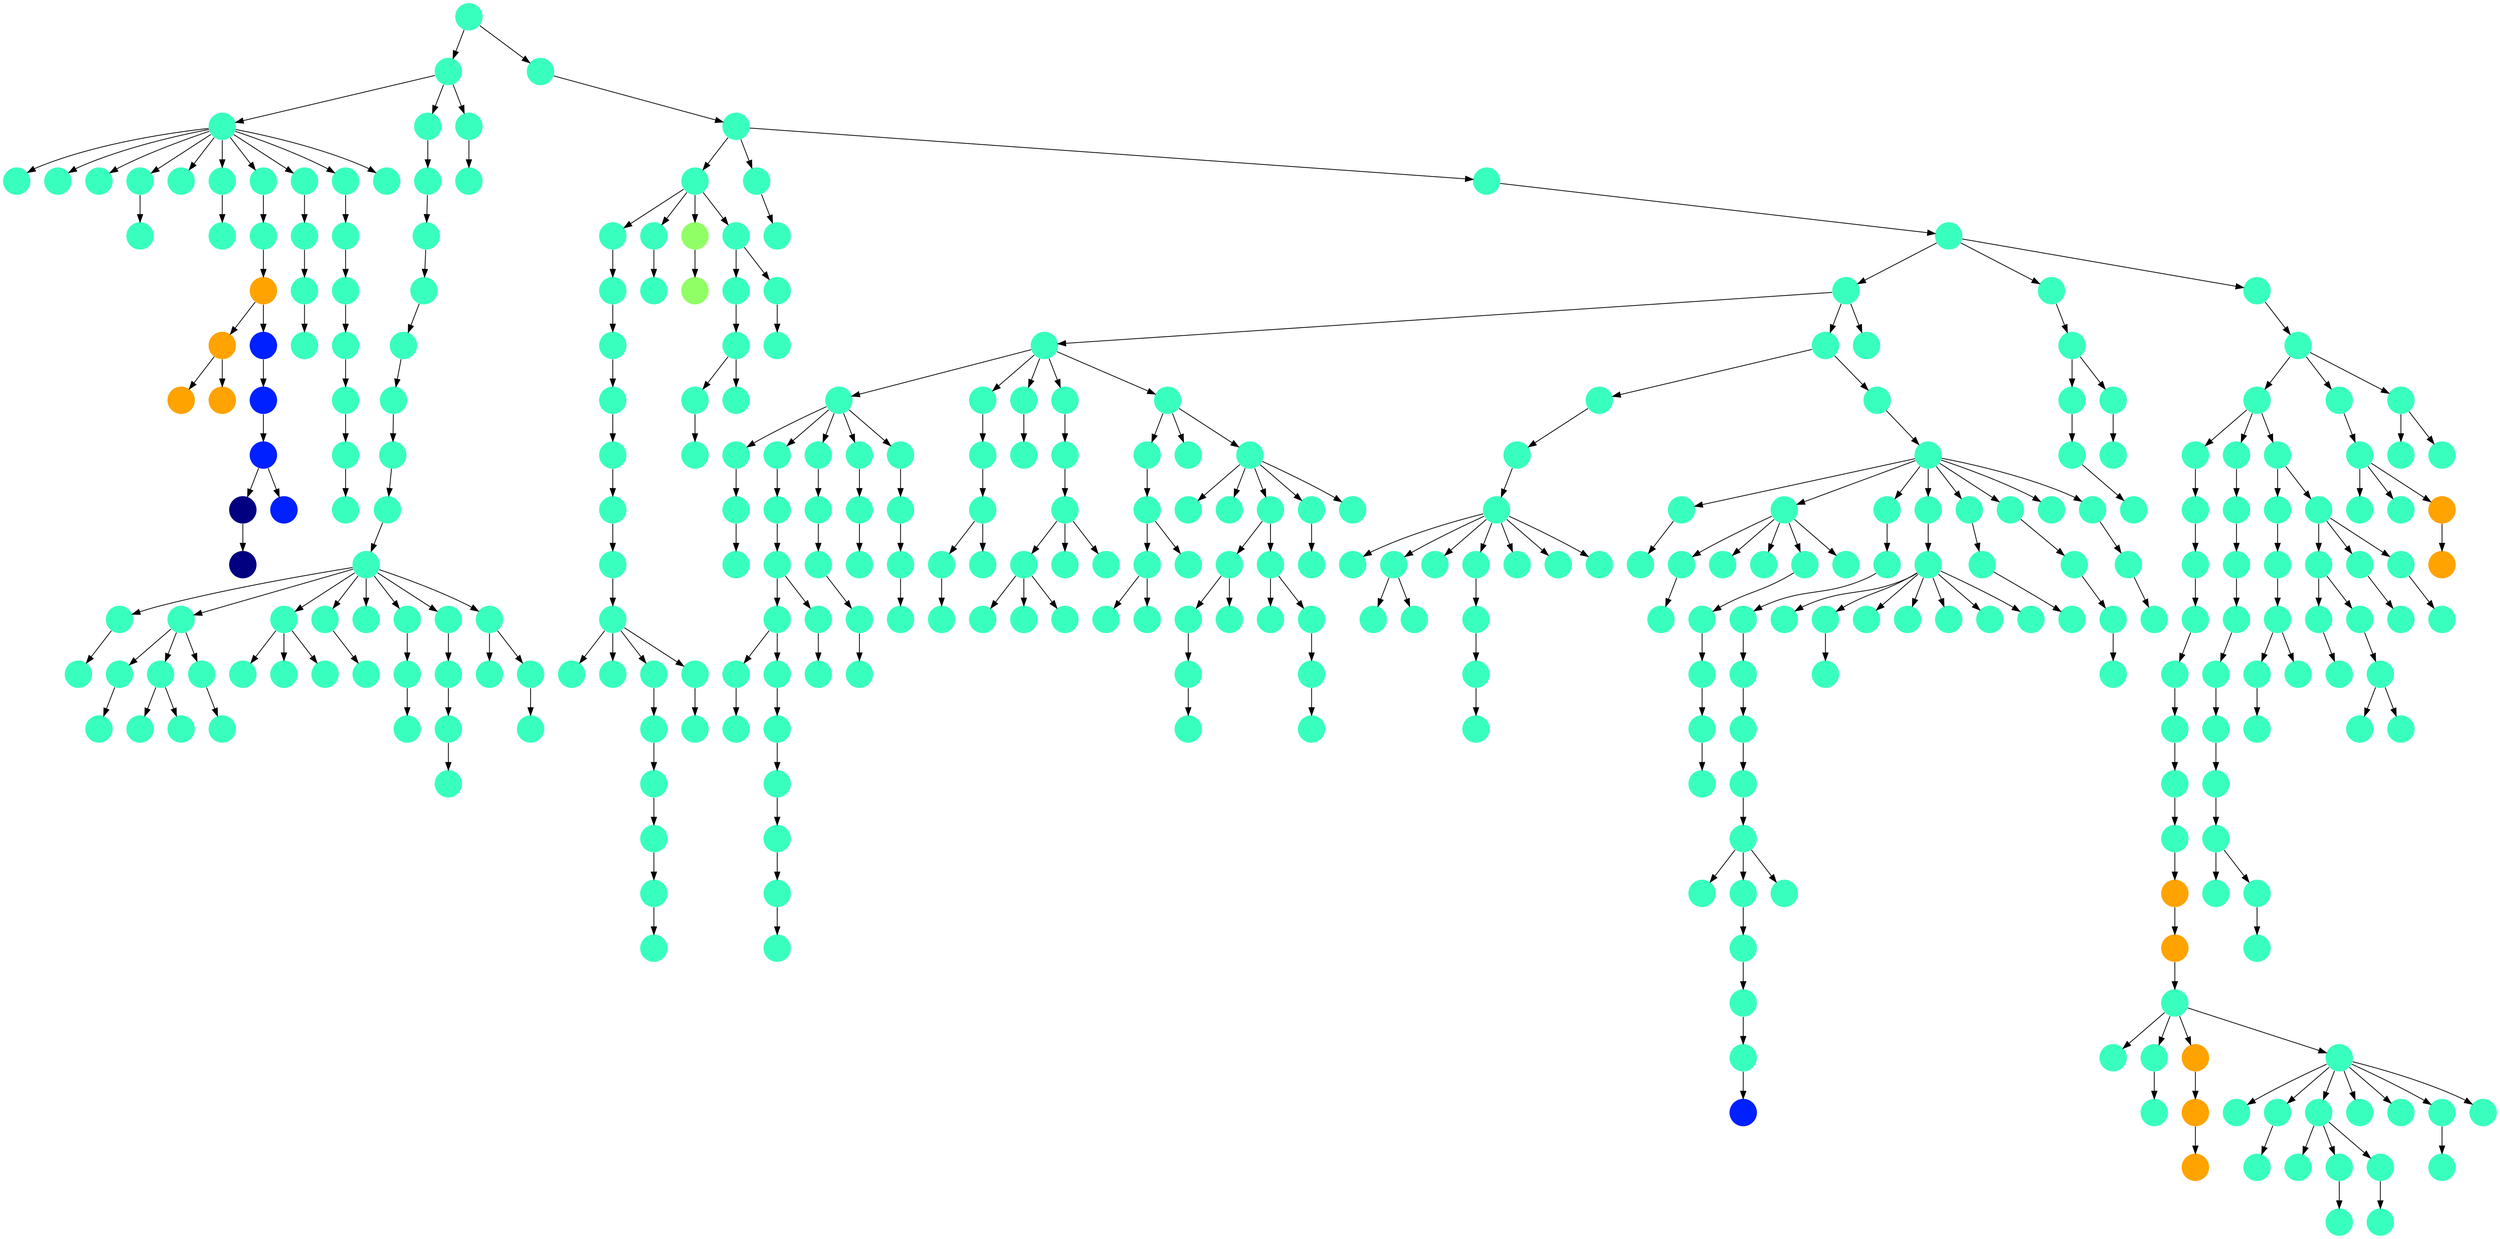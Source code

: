 digraph{
0 [tooltip = "K", penwidth = 0, style = filled, fillcolor = "#39ffbe", shape = circle, label = ""]
1 [tooltip = "K", penwidth = 0, style = filled, fillcolor = "#39ffbe", shape = circle, label = ""]
2 [tooltip = "K", penwidth = 0, style = filled, fillcolor = "#39ffbe", shape = circle, label = ""]
3 [tooltip = "K", penwidth = 0, style = filled, fillcolor = "#39ffbe", shape = circle, label = ""]
4 [tooltip = "K", penwidth = 0, style = filled, fillcolor = "#39ffbe", shape = circle, label = ""]
5 [tooltip = "K", penwidth = 0, style = filled, fillcolor = "#39ffbe", shape = circle, label = ""]
6 [tooltip = "K", penwidth = 0, style = filled, fillcolor = "#39ffbe", shape = circle, label = ""]
7 [tooltip = "K", penwidth = 0, style = filled, fillcolor = "#39ffbe", shape = circle, label = ""]
8 [tooltip = "K", penwidth = 0, style = filled, fillcolor = "#39ffbe", shape = circle, label = ""]
9 [tooltip = "K", penwidth = 0, style = filled, fillcolor = "#39ffbe", shape = circle, label = ""]
10 [tooltip = "K", penwidth = 0, style = filled, fillcolor = "#39ffbe", shape = circle, label = ""]
11 [tooltip = "K", penwidth = 0, style = filled, fillcolor = "#39ffbe", shape = circle, label = ""]
12 [tooltip = "K", penwidth = 0, style = filled, fillcolor = "#39ffbe", shape = circle, label = ""]
13 [tooltip = "K", penwidth = 0, style = filled, fillcolor = "#39ffbe", shape = circle, label = ""]
14 [tooltip = "K", penwidth = 0, style = filled, fillcolor = "#39ffbe", shape = circle, label = ""]
15 [tooltip = "K", penwidth = 0, style = filled, fillcolor = "#39ffbe", shape = circle, label = ""]
16 [tooltip = "K", penwidth = 0, style = filled, fillcolor = "#39ffbe", shape = circle, label = ""]
17 [tooltip = "K", penwidth = 0, style = filled, fillcolor = "#39ffbe", shape = circle, label = ""]
18 [tooltip = "K", penwidth = 0, style = filled, fillcolor = "#39ffbe", shape = circle, label = ""]
19 [tooltip = "K", penwidth = 0, style = filled, fillcolor = "#39ffbe", shape = circle, label = ""]
20 [tooltip = "K", penwidth = 0, style = filled, fillcolor = "#39ffbe", shape = circle, label = ""]
21 [tooltip = "K", penwidth = 0, style = filled, fillcolor = "#39ffbe", shape = circle, label = ""]
22 [tooltip = "K", penwidth = 0, style = filled, fillcolor = "#39ffbe", shape = circle, label = ""]
23 [tooltip = "K", penwidth = 0, style = filled, fillcolor = "#39ffbe", shape = circle, label = ""]
24 [tooltip = "K", penwidth = 0, style = filled, fillcolor = "#39ffbe", shape = circle, label = ""]
25 [tooltip = "K", penwidth = 0, style = filled, fillcolor = "#39ffbe", shape = circle, label = ""]
26 [tooltip = "K", penwidth = 0, style = filled, fillcolor = "#39ffbe", shape = circle, label = ""]
27 [tooltip = "K", penwidth = 0, style = filled, fillcolor = "#39ffbe", shape = circle, label = ""]
28 [tooltip = "K", penwidth = 0, style = filled, fillcolor = "#39ffbe", shape = circle, label = ""]
29 [tooltip = "K", penwidth = 0, style = filled, fillcolor = "#39ffbe", shape = circle, label = ""]
30 [tooltip = "K", penwidth = 0, style = filled, fillcolor = "#39ffbe", shape = circle, label = ""]
31 [tooltip = "K", penwidth = 0, style = filled, fillcolor = "#39ffbe", shape = circle, label = ""]
32 [tooltip = "K", penwidth = 0, style = filled, fillcolor = "#39ffbe", shape = circle, label = ""]
33 [tooltip = "K", penwidth = 0, style = filled, fillcolor = "#39ffbe", shape = circle, label = ""]
34 [tooltip = "K", penwidth = 0, style = filled, fillcolor = "#39ffbe", shape = circle, label = ""]
35 [tooltip = "K", penwidth = 0, style = filled, fillcolor = "#39ffbe", shape = circle, label = ""]
36 [tooltip = "K", penwidth = 0, style = filled, fillcolor = "#39ffbe", shape = circle, label = ""]
37 [tooltip = "K", penwidth = 0, style = filled, fillcolor = "#39ffbe", shape = circle, label = ""]
38 [tooltip = "K", penwidth = 0, style = filled, fillcolor = "#39ffbe", shape = circle, label = ""]
39 [tooltip = "K", penwidth = 0, style = filled, fillcolor = "#39ffbe", shape = circle, label = ""]
40 [tooltip = "K", penwidth = 0, style = filled, fillcolor = "#39ffbe", shape = circle, label = ""]
41 [tooltip = "K", penwidth = 0, style = filled, fillcolor = "#39ffbe", shape = circle, label = ""]
42 [tooltip = "K", penwidth = 0, style = filled, fillcolor = "#39ffbe", shape = circle, label = ""]
43 [tooltip = "K", penwidth = 0, style = filled, fillcolor = "#39ffbe", shape = circle, label = ""]
44 [tooltip = "K", penwidth = 0, style = filled, fillcolor = "#39ffbe", shape = circle, label = ""]
45 [tooltip = "K", penwidth = 0, style = filled, fillcolor = "#39ffbe", shape = circle, label = ""]
46 [tooltip = "K", penwidth = 0, style = filled, fillcolor = "#39ffbe", shape = circle, label = ""]
47 [tooltip = "K", penwidth = 0, style = filled, fillcolor = "#39ffbe", shape = circle, label = ""]
48 [tooltip = "K", penwidth = 0, style = filled, fillcolor = "#39ffbe", shape = circle, label = ""]
49 [tooltip = "K", penwidth = 0, style = filled, fillcolor = "#39ffbe", shape = circle, label = ""]
50 [tooltip = "K", penwidth = 0, style = filled, fillcolor = "#39ffbe", shape = circle, label = ""]
51 [tooltip = "K", penwidth = 0, style = filled, fillcolor = "#39ffbe", shape = circle, label = ""]
52 [tooltip = "K", penwidth = 0, style = filled, fillcolor = "#39ffbe", shape = circle, label = ""]
53 [tooltip = "K", penwidth = 0, style = filled, fillcolor = "#39ffbe", shape = circle, label = ""]
54 [tooltip = "K", penwidth = 0, style = filled, fillcolor = "#39ffbe", shape = circle, label = ""]
55 [tooltip = "K", penwidth = 0, style = filled, fillcolor = "#39ffbe", shape = circle, label = ""]
56 [tooltip = "K", penwidth = 0, style = filled, fillcolor = "#39ffbe", shape = circle, label = ""]
57 [tooltip = "K", penwidth = 0, style = filled, fillcolor = "#39ffbe", shape = circle, label = ""]
58 [tooltip = "K", penwidth = 0, style = filled, fillcolor = "#39ffbe", shape = circle, label = ""]
59 [tooltip = "K", penwidth = 0, style = filled, fillcolor = "#39ffbe", shape = circle, label = ""]
60 [tooltip = "K", penwidth = 0, style = filled, fillcolor = "#39ffbe", shape = circle, label = ""]
61 [tooltip = "K", penwidth = 0, style = filled, fillcolor = "#39ffbe", shape = circle, label = ""]
62 [tooltip = "K", penwidth = 0, style = filled, fillcolor = "#39ffbe", shape = circle, label = ""]
63 [tooltip = "K", penwidth = 0, style = filled, fillcolor = "#39ffbe", shape = circle, label = ""]
64 [tooltip = "K", penwidth = 0, style = filled, fillcolor = "#39ffbe", shape = circle, label = ""]
65 [tooltip = "K", penwidth = 0, style = filled, fillcolor = "#39ffbe", shape = circle, label = ""]
66 [tooltip = "K", penwidth = 0, style = filled, fillcolor = "#39ffbe", shape = circle, label = ""]
67 [tooltip = "K", penwidth = 0, style = filled, fillcolor = "#39ffbe", shape = circle, label = ""]
68 [tooltip = "K", penwidth = 0, style = filled, fillcolor = "#39ffbe", shape = circle, label = ""]
69 [tooltip = "K", penwidth = 0, style = filled, fillcolor = "#39ffbe", shape = circle, label = ""]
70 [tooltip = "K", penwidth = 0, style = filled, fillcolor = "#39ffbe", shape = circle, label = ""]
71 [tooltip = "K", penwidth = 0, style = filled, fillcolor = "#39ffbe", shape = circle, label = ""]
72 [tooltip = "K", penwidth = 0, style = filled, fillcolor = "#39ffbe", shape = circle, label = ""]
73 [tooltip = "K", penwidth = 0, style = filled, fillcolor = "#39ffbe", shape = circle, label = ""]
74 [tooltip = "K", penwidth = 0, style = filled, fillcolor = "#39ffbe", shape = circle, label = ""]
75 [tooltip = "K", penwidth = 0, style = filled, fillcolor = "#39ffbe", shape = circle, label = ""]
76 [tooltip = "K", penwidth = 0, style = filled, fillcolor = "#39ffbe", shape = circle, label = ""]
77 [tooltip = "K", penwidth = 0, style = filled, fillcolor = "#39ffbe", shape = circle, label = ""]
78 [tooltip = "K", penwidth = 0, style = filled, fillcolor = "#39ffbe", shape = circle, label = ""]
79 [tooltip = "K", penwidth = 0, style = filled, fillcolor = "#39ffbe", shape = circle, label = ""]
80 [tooltip = "K", penwidth = 0, style = filled, fillcolor = "#39ffbe", shape = circle, label = ""]
81 [tooltip = "K", penwidth = 0, style = filled, fillcolor = "#39ffbe", shape = circle, label = ""]
82 [tooltip = "K", penwidth = 0, style = filled, fillcolor = "#39ffbe", shape = circle, label = ""]
83 [tooltip = "K", penwidth = 0, style = filled, fillcolor = "#39ffbe", shape = circle, label = ""]
84 [tooltip = "K", penwidth = 0, style = filled, fillcolor = "#39ffbe", shape = circle, label = ""]
85 [tooltip = "K", penwidth = 0, style = filled, fillcolor = "#39ffbe", shape = circle, label = ""]
86 [tooltip = "K", penwidth = 0, style = filled, fillcolor = "#39ffbe", shape = circle, label = ""]
87 [tooltip = "K", penwidth = 0, style = filled, fillcolor = "#39ffbe", shape = circle, label = ""]
88 [tooltip = "K", penwidth = 0, style = filled, fillcolor = "#39ffbe", shape = circle, label = ""]
89 [tooltip = "K", penwidth = 0, style = filled, fillcolor = "#39ffbe", shape = circle, label = ""]
90 [tooltip = "K", penwidth = 0, style = filled, fillcolor = "#39ffbe", shape = circle, label = ""]
91 [tooltip = "K", penwidth = 0, style = filled, fillcolor = "#39ffbe", shape = circle, label = ""]
92 [tooltip = "K", penwidth = 0, style = filled, fillcolor = "#39ffbe", shape = circle, label = ""]
93 [tooltip = "K", penwidth = 0, style = filled, fillcolor = "#39ffbe", shape = circle, label = ""]
94 [tooltip = "K", penwidth = 0, style = filled, fillcolor = "#39ffbe", shape = circle, label = ""]
95 [tooltip = "K", penwidth = 0, style = filled, fillcolor = "#39ffbe", shape = circle, label = ""]
96 [tooltip = "K", penwidth = 0, style = filled, fillcolor = "#39ffbe", shape = circle, label = ""]
97 [tooltip = "K", penwidth = 0, style = filled, fillcolor = "#39ffbe", shape = circle, label = ""]
98 [tooltip = "K", penwidth = 0, style = filled, fillcolor = "#39ffbe", shape = circle, label = ""]
99 [tooltip = "R", penwidth = 0, style = filled, fillcolor = "#ffa300", shape = circle, label = ""]
100 [tooltip = "K", penwidth = 0, style = filled, fillcolor = "#39ffbe", shape = circle, label = ""]
101 [tooltip = "K", penwidth = 0, style = filled, fillcolor = "#39ffbe", shape = circle, label = ""]
102 [tooltip = "K", penwidth = 0, style = filled, fillcolor = "#39ffbe", shape = circle, label = ""]
103 [tooltip = "K", penwidth = 0, style = filled, fillcolor = "#39ffbe", shape = circle, label = ""]
104 [tooltip = "K", penwidth = 0, style = filled, fillcolor = "#39ffbe", shape = circle, label = ""]
105 [tooltip = "K", penwidth = 0, style = filled, fillcolor = "#39ffbe", shape = circle, label = ""]
106 [tooltip = "K", penwidth = 0, style = filled, fillcolor = "#39ffbe", shape = circle, label = ""]
107 [tooltip = "K", penwidth = 0, style = filled, fillcolor = "#39ffbe", shape = circle, label = ""]
108 [tooltip = "K", penwidth = 0, style = filled, fillcolor = "#39ffbe", shape = circle, label = ""]
109 [tooltip = "K", penwidth = 0, style = filled, fillcolor = "#39ffbe", shape = circle, label = ""]
110 [tooltip = "K", penwidth = 0, style = filled, fillcolor = "#39ffbe", shape = circle, label = ""]
111 [tooltip = "K", penwidth = 0, style = filled, fillcolor = "#39ffbe", shape = circle, label = ""]
112 [tooltip = "K", penwidth = 0, style = filled, fillcolor = "#39ffbe", shape = circle, label = ""]
113 [tooltip = "K", penwidth = 0, style = filled, fillcolor = "#39ffbe", shape = circle, label = ""]
114 [tooltip = "K", penwidth = 0, style = filled, fillcolor = "#39ffbe", shape = circle, label = ""]
115 [tooltip = "K", penwidth = 0, style = filled, fillcolor = "#39ffbe", shape = circle, label = ""]
116 [tooltip = "K", penwidth = 0, style = filled, fillcolor = "#39ffbe", shape = circle, label = ""]
117 [tooltip = "K", penwidth = 0, style = filled, fillcolor = "#39ffbe", shape = circle, label = ""]
118 [tooltip = "K", penwidth = 0, style = filled, fillcolor = "#39ffbe", shape = circle, label = ""]
119 [tooltip = "K", penwidth = 0, style = filled, fillcolor = "#39ffbe", shape = circle, label = ""]
120 [tooltip = "K", penwidth = 0, style = filled, fillcolor = "#39ffbe", shape = circle, label = ""]
121 [tooltip = "K", penwidth = 0, style = filled, fillcolor = "#39ffbe", shape = circle, label = ""]
122 [tooltip = "K", penwidth = 0, style = filled, fillcolor = "#39ffbe", shape = circle, label = ""]
123 [tooltip = "M", penwidth = 0, style = filled, fillcolor = "#90ff66", shape = circle, label = ""]
124 [tooltip = "K", penwidth = 0, style = filled, fillcolor = "#39ffbe", shape = circle, label = ""]
125 [tooltip = "K", penwidth = 0, style = filled, fillcolor = "#39ffbe", shape = circle, label = ""]
126 [tooltip = "K", penwidth = 0, style = filled, fillcolor = "#39ffbe", shape = circle, label = ""]
127 [tooltip = "K", penwidth = 0, style = filled, fillcolor = "#39ffbe", shape = circle, label = ""]
128 [tooltip = "K", penwidth = 0, style = filled, fillcolor = "#39ffbe", shape = circle, label = ""]
129 [tooltip = "K", penwidth = 0, style = filled, fillcolor = "#39ffbe", shape = circle, label = ""]
130 [tooltip = "K", penwidth = 0, style = filled, fillcolor = "#39ffbe", shape = circle, label = ""]
131 [tooltip = "K", penwidth = 0, style = filled, fillcolor = "#39ffbe", shape = circle, label = ""]
132 [tooltip = "K", penwidth = 0, style = filled, fillcolor = "#39ffbe", shape = circle, label = ""]
133 [tooltip = "R", penwidth = 0, style = filled, fillcolor = "#ffa300", shape = circle, label = ""]
134 [tooltip = "K", penwidth = 0, style = filled, fillcolor = "#39ffbe", shape = circle, label = ""]
135 [tooltip = "K", penwidth = 0, style = filled, fillcolor = "#39ffbe", shape = circle, label = ""]
136 [tooltip = "K", penwidth = 0, style = filled, fillcolor = "#39ffbe", shape = circle, label = ""]
137 [tooltip = "K", penwidth = 0, style = filled, fillcolor = "#39ffbe", shape = circle, label = ""]
138 [tooltip = "K", penwidth = 0, style = filled, fillcolor = "#39ffbe", shape = circle, label = ""]
139 [tooltip = "R", penwidth = 0, style = filled, fillcolor = "#ffa300", shape = circle, label = ""]
140 [tooltip = "K", penwidth = 0, style = filled, fillcolor = "#39ffbe", shape = circle, label = ""]
141 [tooltip = "K", penwidth = 0, style = filled, fillcolor = "#39ffbe", shape = circle, label = ""]
142 [tooltip = "K", penwidth = 0, style = filled, fillcolor = "#39ffbe", shape = circle, label = ""]
143 [tooltip = "K", penwidth = 0, style = filled, fillcolor = "#39ffbe", shape = circle, label = ""]
144 [tooltip = "K", penwidth = 0, style = filled, fillcolor = "#39ffbe", shape = circle, label = ""]
145 [tooltip = "R", penwidth = 0, style = filled, fillcolor = "#ffa300", shape = circle, label = ""]
146 [tooltip = "K", penwidth = 0, style = filled, fillcolor = "#39ffbe", shape = circle, label = ""]
147 [tooltip = "K", penwidth = 0, style = filled, fillcolor = "#39ffbe", shape = circle, label = ""]
148 [tooltip = "K", penwidth = 0, style = filled, fillcolor = "#39ffbe", shape = circle, label = ""]
149 [tooltip = "K", penwidth = 0, style = filled, fillcolor = "#39ffbe", shape = circle, label = ""]
150 [tooltip = "K", penwidth = 0, style = filled, fillcolor = "#39ffbe", shape = circle, label = ""]
151 [tooltip = "K", penwidth = 0, style = filled, fillcolor = "#39ffbe", shape = circle, label = ""]
152 [tooltip = "K", penwidth = 0, style = filled, fillcolor = "#39ffbe", shape = circle, label = ""]
153 [tooltip = "K", penwidth = 0, style = filled, fillcolor = "#39ffbe", shape = circle, label = ""]
154 [tooltip = "K", penwidth = 0, style = filled, fillcolor = "#39ffbe", shape = circle, label = ""]
155 [tooltip = "K", penwidth = 0, style = filled, fillcolor = "#39ffbe", shape = circle, label = ""]
156 [tooltip = "K", penwidth = 0, style = filled, fillcolor = "#39ffbe", shape = circle, label = ""]
157 [tooltip = "K", penwidth = 0, style = filled, fillcolor = "#39ffbe", shape = circle, label = ""]
158 [tooltip = "K", penwidth = 0, style = filled, fillcolor = "#39ffbe", shape = circle, label = ""]
159 [tooltip = "K", penwidth = 0, style = filled, fillcolor = "#39ffbe", shape = circle, label = ""]
160 [tooltip = "K", penwidth = 0, style = filled, fillcolor = "#39ffbe", shape = circle, label = ""]
161 [tooltip = "K", penwidth = 0, style = filled, fillcolor = "#39ffbe", shape = circle, label = ""]
162 [tooltip = "K", penwidth = 0, style = filled, fillcolor = "#39ffbe", shape = circle, label = ""]
163 [tooltip = "K", penwidth = 0, style = filled, fillcolor = "#39ffbe", shape = circle, label = ""]
164 [tooltip = "K", penwidth = 0, style = filled, fillcolor = "#39ffbe", shape = circle, label = ""]
165 [tooltip = "K", penwidth = 0, style = filled, fillcolor = "#39ffbe", shape = circle, label = ""]
166 [tooltip = "K", penwidth = 0, style = filled, fillcolor = "#39ffbe", shape = circle, label = ""]
167 [tooltip = "K", penwidth = 0, style = filled, fillcolor = "#39ffbe", shape = circle, label = ""]
168 [tooltip = "K", penwidth = 0, style = filled, fillcolor = "#39ffbe", shape = circle, label = ""]
169 [tooltip = "K", penwidth = 0, style = filled, fillcolor = "#39ffbe", shape = circle, label = ""]
170 [tooltip = "K", penwidth = 0, style = filled, fillcolor = "#39ffbe", shape = circle, label = ""]
171 [tooltip = "K", penwidth = 0, style = filled, fillcolor = "#39ffbe", shape = circle, label = ""]
172 [tooltip = "K", penwidth = 0, style = filled, fillcolor = "#39ffbe", shape = circle, label = ""]
173 [tooltip = "K", penwidth = 0, style = filled, fillcolor = "#39ffbe", shape = circle, label = ""]
174 [tooltip = "K", penwidth = 0, style = filled, fillcolor = "#39ffbe", shape = circle, label = ""]
175 [tooltip = "K", penwidth = 0, style = filled, fillcolor = "#39ffbe", shape = circle, label = ""]
176 [tooltip = "K", penwidth = 0, style = filled, fillcolor = "#39ffbe", shape = circle, label = ""]
177 [tooltip = "K", penwidth = 0, style = filled, fillcolor = "#39ffbe", shape = circle, label = ""]
178 [tooltip = "K", penwidth = 0, style = filled, fillcolor = "#39ffbe", shape = circle, label = ""]
179 [tooltip = "R", penwidth = 0, style = filled, fillcolor = "#ffa300", shape = circle, label = ""]
180 [tooltip = "R", penwidth = 0, style = filled, fillcolor = "#ffa300", shape = circle, label = ""]
181 [tooltip = "K", penwidth = 0, style = filled, fillcolor = "#39ffbe", shape = circle, label = ""]
182 [tooltip = "A", penwidth = 0, style = filled, fillcolor = "#000080", shape = circle, label = ""]
183 [tooltip = "A", penwidth = 0, style = filled, fillcolor = "#000080", shape = circle, label = ""]
184 [tooltip = "R", penwidth = 0, style = filled, fillcolor = "#ffa300", shape = circle, label = ""]
185 [tooltip = "E", penwidth = 0, style = filled, fillcolor = "#0020ff", shape = circle, label = ""]
186 [tooltip = "E", penwidth = 0, style = filled, fillcolor = "#0020ff", shape = circle, label = ""]
187 [tooltip = "K", penwidth = 0, style = filled, fillcolor = "#39ffbe", shape = circle, label = ""]
188 [tooltip = "E", penwidth = 0, style = filled, fillcolor = "#0020ff", shape = circle, label = ""]
189 [tooltip = "K", penwidth = 0, style = filled, fillcolor = "#39ffbe", shape = circle, label = ""]
190 [tooltip = "K", penwidth = 0, style = filled, fillcolor = "#39ffbe", shape = circle, label = ""]
191 [tooltip = "K", penwidth = 0, style = filled, fillcolor = "#39ffbe", shape = circle, label = ""]
192 [tooltip = "K", penwidth = 0, style = filled, fillcolor = "#39ffbe", shape = circle, label = ""]
193 [tooltip = "K", penwidth = 0, style = filled, fillcolor = "#39ffbe", shape = circle, label = ""]
194 [tooltip = "K", penwidth = 0, style = filled, fillcolor = "#39ffbe", shape = circle, label = ""]
195 [tooltip = "K", penwidth = 0, style = filled, fillcolor = "#39ffbe", shape = circle, label = ""]
196 [tooltip = "K", penwidth = 0, style = filled, fillcolor = "#39ffbe", shape = circle, label = ""]
197 [tooltip = "K", penwidth = 0, style = filled, fillcolor = "#39ffbe", shape = circle, label = ""]
198 [tooltip = "K", penwidth = 0, style = filled, fillcolor = "#39ffbe", shape = circle, label = ""]
199 [tooltip = "K", penwidth = 0, style = filled, fillcolor = "#39ffbe", shape = circle, label = ""]
200 [tooltip = "K", penwidth = 0, style = filled, fillcolor = "#39ffbe", shape = circle, label = ""]
201 [tooltip = "K", penwidth = 0, style = filled, fillcolor = "#39ffbe", shape = circle, label = ""]
202 [tooltip = "K", penwidth = 0, style = filled, fillcolor = "#39ffbe", shape = circle, label = ""]
203 [tooltip = "K", penwidth = 0, style = filled, fillcolor = "#39ffbe", shape = circle, label = ""]
204 [tooltip = "K", penwidth = 0, style = filled, fillcolor = "#39ffbe", shape = circle, label = ""]
205 [tooltip = "K", penwidth = 0, style = filled, fillcolor = "#39ffbe", shape = circle, label = ""]
206 [tooltip = "K", penwidth = 0, style = filled, fillcolor = "#39ffbe", shape = circle, label = ""]
207 [tooltip = "K", penwidth = 0, style = filled, fillcolor = "#39ffbe", shape = circle, label = ""]
208 [tooltip = "K", penwidth = 0, style = filled, fillcolor = "#39ffbe", shape = circle, label = ""]
209 [tooltip = "K", penwidth = 0, style = filled, fillcolor = "#39ffbe", shape = circle, label = ""]
210 [tooltip = "K", penwidth = 0, style = filled, fillcolor = "#39ffbe", shape = circle, label = ""]
211 [tooltip = "K", penwidth = 0, style = filled, fillcolor = "#39ffbe", shape = circle, label = ""]
212 [tooltip = "K", penwidth = 0, style = filled, fillcolor = "#39ffbe", shape = circle, label = ""]
213 [tooltip = "K", penwidth = 0, style = filled, fillcolor = "#39ffbe", shape = circle, label = ""]
214 [tooltip = "K", penwidth = 0, style = filled, fillcolor = "#39ffbe", shape = circle, label = ""]
215 [tooltip = "K", penwidth = 0, style = filled, fillcolor = "#39ffbe", shape = circle, label = ""]
216 [tooltip = "K", penwidth = 0, style = filled, fillcolor = "#39ffbe", shape = circle, label = ""]
217 [tooltip = "K", penwidth = 0, style = filled, fillcolor = "#39ffbe", shape = circle, label = ""]
218 [tooltip = "K", penwidth = 0, style = filled, fillcolor = "#39ffbe", shape = circle, label = ""]
219 [tooltip = "K", penwidth = 0, style = filled, fillcolor = "#39ffbe", shape = circle, label = ""]
220 [tooltip = "K", penwidth = 0, style = filled, fillcolor = "#39ffbe", shape = circle, label = ""]
221 [tooltip = "K", penwidth = 0, style = filled, fillcolor = "#39ffbe", shape = circle, label = ""]
222 [tooltip = "M", penwidth = 0, style = filled, fillcolor = "#90ff66", shape = circle, label = ""]
223 [tooltip = "K", penwidth = 0, style = filled, fillcolor = "#39ffbe", shape = circle, label = ""]
224 [tooltip = "K", penwidth = 0, style = filled, fillcolor = "#39ffbe", shape = circle, label = ""]
225 [tooltip = "K", penwidth = 0, style = filled, fillcolor = "#39ffbe", shape = circle, label = ""]
226 [tooltip = "K", penwidth = 0, style = filled, fillcolor = "#39ffbe", shape = circle, label = ""]
227 [tooltip = "K", penwidth = 0, style = filled, fillcolor = "#39ffbe", shape = circle, label = ""]
228 [tooltip = "K", penwidth = 0, style = filled, fillcolor = "#39ffbe", shape = circle, label = ""]
229 [tooltip = "K", penwidth = 0, style = filled, fillcolor = "#39ffbe", shape = circle, label = ""]
230 [tooltip = "K", penwidth = 0, style = filled, fillcolor = "#39ffbe", shape = circle, label = ""]
231 [tooltip = "K", penwidth = 0, style = filled, fillcolor = "#39ffbe", shape = circle, label = ""]
232 [tooltip = "K", penwidth = 0, style = filled, fillcolor = "#39ffbe", shape = circle, label = ""]
233 [tooltip = "K", penwidth = 0, style = filled, fillcolor = "#39ffbe", shape = circle, label = ""]
234 [tooltip = "K", penwidth = 0, style = filled, fillcolor = "#39ffbe", shape = circle, label = ""]
235 [tooltip = "K", penwidth = 0, style = filled, fillcolor = "#39ffbe", shape = circle, label = ""]
236 [tooltip = "K", penwidth = 0, style = filled, fillcolor = "#39ffbe", shape = circle, label = ""]
237 [tooltip = "K", penwidth = 0, style = filled, fillcolor = "#39ffbe", shape = circle, label = ""]
238 [tooltip = "K", penwidth = 0, style = filled, fillcolor = "#39ffbe", shape = circle, label = ""]
239 [tooltip = "K", penwidth = 0, style = filled, fillcolor = "#39ffbe", shape = circle, label = ""]
240 [tooltip = "K", penwidth = 0, style = filled, fillcolor = "#39ffbe", shape = circle, label = ""]
241 [tooltip = "K", penwidth = 0, style = filled, fillcolor = "#39ffbe", shape = circle, label = ""]
242 [tooltip = "K", penwidth = 0, style = filled, fillcolor = "#39ffbe", shape = circle, label = ""]
243 [tooltip = "K", penwidth = 0, style = filled, fillcolor = "#39ffbe", shape = circle, label = ""]
244 [tooltip = "K", penwidth = 0, style = filled, fillcolor = "#39ffbe", shape = circle, label = ""]
245 [tooltip = "K", penwidth = 0, style = filled, fillcolor = "#39ffbe", shape = circle, label = ""]
246 [tooltip = "K", penwidth = 0, style = filled, fillcolor = "#39ffbe", shape = circle, label = ""]
247 [tooltip = "K", penwidth = 0, style = filled, fillcolor = "#39ffbe", shape = circle, label = ""]
248 [tooltip = "K", penwidth = 0, style = filled, fillcolor = "#39ffbe", shape = circle, label = ""]
249 [tooltip = "K", penwidth = 0, style = filled, fillcolor = "#39ffbe", shape = circle, label = ""]
250 [tooltip = "K", penwidth = 0, style = filled, fillcolor = "#39ffbe", shape = circle, label = ""]
251 [tooltip = "K", penwidth = 0, style = filled, fillcolor = "#39ffbe", shape = circle, label = ""]
252 [tooltip = "K", penwidth = 0, style = filled, fillcolor = "#39ffbe", shape = circle, label = ""]
253 [tooltip = "K", penwidth = 0, style = filled, fillcolor = "#39ffbe", shape = circle, label = ""]
254 [tooltip = "K", penwidth = 0, style = filled, fillcolor = "#39ffbe", shape = circle, label = ""]
255 [tooltip = "K", penwidth = 0, style = filled, fillcolor = "#39ffbe", shape = circle, label = ""]
256 [tooltip = "K", penwidth = 0, style = filled, fillcolor = "#39ffbe", shape = circle, label = ""]
257 [tooltip = "K", penwidth = 0, style = filled, fillcolor = "#39ffbe", shape = circle, label = ""]
258 [tooltip = "K", penwidth = 0, style = filled, fillcolor = "#39ffbe", shape = circle, label = ""]
259 [tooltip = "K", penwidth = 0, style = filled, fillcolor = "#39ffbe", shape = circle, label = ""]
260 [tooltip = "K", penwidth = 0, style = filled, fillcolor = "#39ffbe", shape = circle, label = ""]
261 [tooltip = "K", penwidth = 0, style = filled, fillcolor = "#39ffbe", shape = circle, label = ""]
262 [tooltip = "K", penwidth = 0, style = filled, fillcolor = "#39ffbe", shape = circle, label = ""]
263 [tooltip = "K", penwidth = 0, style = filled, fillcolor = "#39ffbe", shape = circle, label = ""]
264 [tooltip = "K", penwidth = 0, style = filled, fillcolor = "#39ffbe", shape = circle, label = ""]
265 [tooltip = "K", penwidth = 0, style = filled, fillcolor = "#39ffbe", shape = circle, label = ""]
266 [tooltip = "K", penwidth = 0, style = filled, fillcolor = "#39ffbe", shape = circle, label = ""]
267 [tooltip = "E", penwidth = 0, style = filled, fillcolor = "#0020ff", shape = circle, label = ""]
268 [tooltip = "K", penwidth = 0, style = filled, fillcolor = "#39ffbe", shape = circle, label = ""]
269 [tooltip = "K", penwidth = 0, style = filled, fillcolor = "#39ffbe", shape = circle, label = ""]
270 [tooltip = "K", penwidth = 0, style = filled, fillcolor = "#39ffbe", shape = circle, label = ""]
271 [tooltip = "K", penwidth = 0, style = filled, fillcolor = "#39ffbe", shape = circle, label = ""]
272 [tooltip = "K", penwidth = 0, style = filled, fillcolor = "#39ffbe", shape = circle, label = ""]
273 [tooltip = "K", penwidth = 0, style = filled, fillcolor = "#39ffbe", shape = circle, label = ""]
274 [tooltip = "R", penwidth = 0, style = filled, fillcolor = "#ffa300", shape = circle, label = ""]
275 [tooltip = "K", penwidth = 0, style = filled, fillcolor = "#39ffbe", shape = circle, label = ""]
276 [tooltip = "K", penwidth = 0, style = filled, fillcolor = "#39ffbe", shape = circle, label = ""]
277 [tooltip = "K", penwidth = 0, style = filled, fillcolor = "#39ffbe", shape = circle, label = ""]
278 [tooltip = "K", penwidth = 0, style = filled, fillcolor = "#39ffbe", shape = circle, label = ""]
279 [tooltip = "K", penwidth = 0, style = filled, fillcolor = "#39ffbe", shape = circle, label = ""]
280 [tooltip = "K", penwidth = 0, style = filled, fillcolor = "#39ffbe", shape = circle, label = ""]
281 [tooltip = "K", penwidth = 0, style = filled, fillcolor = "#39ffbe", shape = circle, label = ""]
282 [tooltip = "K", penwidth = 0, style = filled, fillcolor = "#39ffbe", shape = circle, label = ""]
283 [tooltip = "K", penwidth = 0, style = filled, fillcolor = "#39ffbe", shape = circle, label = ""]
284 [tooltip = "K", penwidth = 0, style = filled, fillcolor = "#39ffbe", shape = circle, label = ""]
285 [tooltip = "R", penwidth = 0, style = filled, fillcolor = "#ffa300", shape = circle, label = ""]
286 [tooltip = "K", penwidth = 0, style = filled, fillcolor = "#39ffbe", shape = circle, label = ""]
287 [tooltip = "K", penwidth = 0, style = filled, fillcolor = "#39ffbe", shape = circle, label = ""]
288 [tooltip = "K", penwidth = 0, style = filled, fillcolor = "#39ffbe", shape = circle, label = ""]
289 [tooltip = "K", penwidth = 0, style = filled, fillcolor = "#39ffbe", shape = circle, label = ""]
290 [tooltip = "K", penwidth = 0, style = filled, fillcolor = "#39ffbe", shape = circle, label = ""]
291 [tooltip = "R", penwidth = 0, style = filled, fillcolor = "#ffa300", shape = circle, label = ""]
292 [tooltip = "K", penwidth = 0, style = filled, fillcolor = "#39ffbe", shape = circle, label = ""]
293 [tooltip = "K", penwidth = 0, style = filled, fillcolor = "#39ffbe", shape = circle, label = ""]
294 [tooltip = "K", penwidth = 0, style = filled, fillcolor = "#39ffbe", shape = circle, label = ""]
295 [tooltip = "K", penwidth = 0, style = filled, fillcolor = "#39ffbe", shape = circle, label = ""]
296 [tooltip = "K", penwidth = 0, style = filled, fillcolor = "#39ffbe", shape = circle, label = ""]
297 [tooltip = "K", penwidth = 0, style = filled, fillcolor = "#39ffbe", shape = circle, label = ""]
298 [tooltip = "K", penwidth = 0, style = filled, fillcolor = "#39ffbe", shape = circle, label = ""]
299 [tooltip = "K", penwidth = 0, style = filled, fillcolor = "#39ffbe", shape = circle, label = ""]
300 [tooltip = "K", penwidth = 0, style = filled, fillcolor = "#39ffbe", shape = circle, label = ""]
301 [tooltip = "K", penwidth = 0, style = filled, fillcolor = "#39ffbe", shape = circle, label = ""]
302 [tooltip = "K", penwidth = 0, style = filled, fillcolor = "#39ffbe", shape = circle, label = ""]
303 [tooltip = "K", penwidth = 0, style = filled, fillcolor = "#39ffbe", shape = circle, label = ""]
304 [tooltip = "K", penwidth = 0, style = filled, fillcolor = "#39ffbe", shape = circle, label = ""]
305 [tooltip = "K", penwidth = 0, style = filled, fillcolor = "#39ffbe", shape = circle, label = ""]
306 [tooltip = "K", penwidth = 0, style = filled, fillcolor = "#39ffbe", shape = circle, label = ""]
307 [tooltip = "K", penwidth = 0, style = filled, fillcolor = "#39ffbe", shape = circle, label = ""]
308 [tooltip = "K", penwidth = 0, style = filled, fillcolor = "#39ffbe", shape = circle, label = ""]
309 [tooltip = "K", penwidth = 0, style = filled, fillcolor = "#39ffbe", shape = circle, label = ""]
310 [tooltip = "K", penwidth = 0, style = filled, fillcolor = "#39ffbe", shape = circle, label = ""]
311 [tooltip = "K", penwidth = 0, style = filled, fillcolor = "#39ffbe", shape = circle, label = ""]
312 [tooltip = "K", penwidth = 0, style = filled, fillcolor = "#39ffbe", shape = circle, label = ""]
313 [tooltip = "K", penwidth = 0, style = filled, fillcolor = "#39ffbe", shape = circle, label = ""]
314 [tooltip = "K", penwidth = 0, style = filled, fillcolor = "#39ffbe", shape = circle, label = ""]
315 [tooltip = "K", penwidth = 0, style = filled, fillcolor = "#39ffbe", shape = circle, label = ""]
316 [tooltip = "R", penwidth = 0, style = filled, fillcolor = "#ffa300", shape = circle, label = ""]
317 [tooltip = "K", penwidth = 0, style = filled, fillcolor = "#39ffbe", shape = circle, label = ""]
318 [tooltip = "K", penwidth = 0, style = filled, fillcolor = "#39ffbe", shape = circle, label = ""]
319 [tooltip = "K", penwidth = 0, style = filled, fillcolor = "#39ffbe", shape = circle, label = ""]
320 [tooltip = "K", penwidth = 0, style = filled, fillcolor = "#39ffbe", shape = circle, label = ""]
321 [tooltip = "K", penwidth = 0, style = filled, fillcolor = "#39ffbe", shape = circle, label = ""]
322 [tooltip = "K", penwidth = 0, style = filled, fillcolor = "#39ffbe", shape = circle, label = ""]
323 [tooltip = "K", penwidth = 0, style = filled, fillcolor = "#39ffbe", shape = circle, label = ""]
324 [tooltip = "K", penwidth = 0, style = filled, fillcolor = "#39ffbe", shape = circle, label = ""]
325 [tooltip = "K", penwidth = 0, style = filled, fillcolor = "#39ffbe", shape = circle, label = ""]
326 [tooltip = "K", penwidth = 0, style = filled, fillcolor = "#39ffbe", shape = circle, label = ""]
327 [tooltip = "K", penwidth = 0, style = filled, fillcolor = "#39ffbe", shape = circle, label = ""]
328 [tooltip = "K", penwidth = 0, style = filled, fillcolor = "#39ffbe", shape = circle, label = ""]
329 [tooltip = "K", penwidth = 0, style = filled, fillcolor = "#39ffbe", shape = circle, label = ""]
330 [tooltip = "K", penwidth = 0, style = filled, fillcolor = "#39ffbe", shape = circle, label = ""]
331 [tooltip = "E", penwidth = 0, style = filled, fillcolor = "#0020ff", shape = circle, label = ""]
332 [tooltip = "K", penwidth = 0, style = filled, fillcolor = "#39ffbe", shape = circle, label = ""]
242 -> 237
72 -> 224
170 -> 171
62 -> 64
141 -> 132
197 -> 205
118 -> 197
17 -> 312
156 -> 260
64 -> 261
251 -> 299
39 -> 17
121 -> 117
303 -> 302
227 -> 305
140 -> 137
260 -> 126
23 -> 31
9 -> 77
205 -> 204
234 -> 161
162 -> 274
10 -> 7
101 -> 258
6 -> 10
61 -> 170
237 -> 240
138 -> 146
274 -> 285
61 -> 187
235 -> 225
254 -> 165
17 -> 23
40 -> 38
141 -> 148
186 -> 267
163 -> 164
108 -> 105
74 -> 73
83 -> 85
240 -> 241
3 -> 2
307 -> 308
16 -> 15
209 -> 206
111 -> 116
44 -> 39
233 -> 280
77 -> 154
12 -> 166
98 -> 97
201 -> 233
105 -> 106
126 -> 307
7 -> 5
298 -> 293
244 -> 243
292 -> 264
213 -> 83
71 -> 79
305 -> 40
235 -> 236
22 -> 32
50 -> 55
22 -> 25
302 -> 322
289 -> 279
124 -> 121
70 -> 65
113 -> 107
55 -> 328
268 -> 198
225 -> 324
125 -> 75
62 -> 60
79 -> 70
167 -> 287
312 -> 311
21 -> 42
107 -> 109
125 -> 122
75 -> 290
151 -> 217
102 -> 100
132 -> 135
61 -> 63
76 -> 321
11 -> 14
17 -> 29
61 -> 195
236 -> 271
258 -> 257
264 -> 265
70 -> 66
143 -> 136
49 -> 84
277 -> 16
152 -> 150
256 -> 3
48 -> 51
209 -> 207
193 -> 194
202 -> 200
100 -> 156
141 -> 131
36 -> 18
206 -> 210
141 -> 144
94 -> 92
184 -> 291
106 -> 110
119 -> 288
76 -> 230
71 -> 74
216 -> 326
197 -> 214
140 -> 138
107 -> 57
174 -> 173
247 -> 249
122 -> 120
294 -> 297
48 -> 45
6 -> 13
48 -> 47
110 -> 284
114 -> 111
133 -> 145
6 -> 234
124 -> 118
41 -> 28
14 -> 6
87 -> 212
17 -> 26
254 -> 273
154 -> 158
116 -> 115
11 -> 245
328 -> 327
219 -> 232
188 -> 186
255 -> 254
217 -> 323
112 -> 103
61 -> 59
155 -> 247
42 -> 37
76 -> 289
71 -> 90
6 -> 294
94 -> 99
313 -> 310
217 -> 216
296 -> 320
70 -> 192
48 -> 50
14 -> 12
61 -> 172
300 -> 318
247 -> 235
60 -> 301
17 -> 22
272 -> 168
99 -> 316
242 -> 238
14 -> 54
107 -> 112
21 -> 315
35 -> 33
182 -> 183
200 -> 199
78 -> 229
71 -> 76
70 -> 278
66 -> 191
82 -> 68
17 -> 41
301 -> 329
248 -> 89
123 -> 222
11 -> 49
158 -> 159
96 -> 95
14 -> 9
263 -> 157
1 -> 0
295 -> 98
165 -> 163
312 -> 313
70 -> 67
21 -> 20
282 -> 276
139 -> 133
46 -> 4
141 -> 134
229 -> 231
68 -> 87
14 -> 155
261 -> 262
161 -> 296
179 -> 185
70 -> 69
70 -> 86
308 -> 306
209 -> 211
199 -> 201
175 -> 176
249 -> 246
20 -> 27
275 -> 277
155 -> 160
125 -> 124
297 -> 219
141 -> 130
60 -> 228
187 -> 181
54 -> 283
61 -> 58
115 -> 113
276 -> 275
6 -> 256
239 -> 331
53 -> 48
283 -> 209
76 -> 203
48 -> 270
89 -> 213
43 -> 44
206 -> 208
247 -> 190
61 -> 223
167 -> 175
241 -> 239
303 -> 304
132 -> 143
131 -> 129
17 -> 21
49 -> 56
46 -> 250
226 -> 244
236 -> 272
132 -> 149
96 -> 101
181 -> 179
195 -> 196
231 -> 119
42 -> 34
292 -> 167
261 -> 263
221 -> 242
128 -> 127
308 -> 309
38 -> 43
85 -> 162
247 -> 189
71 -> 78
280 -> 266
80 -> 220
84 -> 71
206 -> 330
320 -> 319
29 -> 35
168 -> 253
81 -> 80
257 -> 303
97 -> 94
309 -> 332
185 -> 188
287 -> 1
94 -> 91
152 -> 153
109 -> 108
157 -> 295
285 -> 140
140 -> 141
288 -> 221
186 -> 182
71 -> 88
90 -> 325
154 -> 169
262 -> 259
98 -> 96
13 -> 252
292 -> 268
140 -> 139
216 -> 215
48 -> 52
61 -> 174
98 -> 152
184 -> 180
93 -> 218
56 -> 53
149 -> 147
155 -> 151
315 -> 314
17 -> 19
22 -> 24
60 -> 61
144 -> 286
157 -> 255
61 -> 202
71 -> 82
157 -> 11
179 -> 184
101 -> 292
242 -> 177
48 -> 46
290 -> 114
247 -> 269
96 -> 93
261 -> 125
125 -> 123
225 -> 226
218 -> 248
95 -> 102
28 -> 36
107 -> 104
279 -> 298
141 -> 142
273 -> 317
228 -> 227
251 -> 300
299 -> 128
325 -> 281
1 -> 8
293 -> 178
252 -> 251
71 -> 81
299 -> 282
196 -> 193
19 -> 30
76 -> 72
}